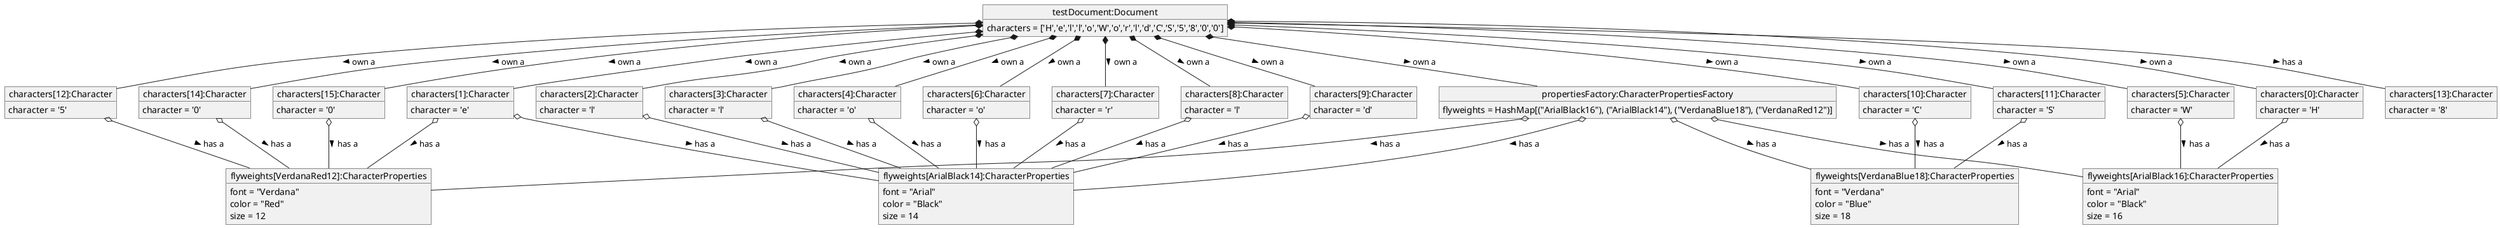@startuml
object "testDocument:Document" as doc {
  characters = ['H','e','l','l','o','W','o','r','l','d','C','S','5','8','0','0']
}

object "propertiesFactory:CharacterPropertiesFactory" as propertiesFactory {
  flyweights = HashMap[("ArialBlack16"), ("ArialBlack14"), ("VerdanaBlue18"), ("VerdanaRed12")]
}

object "flyweights[VerdanaRed12]:CharacterProperties" as VerdanaRedProperties {
  font = "Verdana"
  color = "Red"
  size = 12
}

object "flyweights[VerdanaBlue18]:CharacterProperties" as VerdanaBlueProperties {
  font = "Verdana"
  color = "Blue"
  size = 18
}

object "flyweights[ArialBlack14]:CharacterProperties" as ArialBlack14Properties {
  font = "Arial"
  color = "Black"
  size = 14
}

object "flyweights[ArialBlack16]:CharacterProperties" as ArialBlack16Properties {
  font = "Arial"
  color = "Black"
  size = 16
}

object "characters[0]:Character" as charH {
  character = 'H'
}

object "characters[1]:Character" as charE {
  character = 'e'
}

object "characters[2]:Character" as charL1 {
  character = 'l'
}

object "characters[3]:Character" as charL2 {
  character = 'l'
}

object "characters[4]:Character" as charO {
  character = 'o'
}

object "characters[5]:Character" as charW {
  character = 'W'
}

object "characters[6]:Character" as charO2 {
  character = 'o'
}

object "characters[7]:Character" as charR {
  character = 'r'
}

object "characters[8]:Character" as charL3 {
  character = 'l'
}

object "characters[9]:Character" as charD {
  character = 'd'
}

object "characters[10]:Character" as charC {
  character = 'C'
}

object "characters[11]:Character" as charS {
  character = 'S'
}

object "characters[12]:Character" as char5 {
  character = '5'
}

object "characters[13]:Character" as char8 {
  character = '8'
}

object "characters[14]:Character" as charZ1 {
  character = '0'
}

object "characters[15]:Character" as charZ2 {
  character = '0'
}

doc *-- charH : own a >
doc *-- charE : own a >
doc *-- charL1 : own a >
doc *-- charL2 : own a >
doc *-- charO : own a >
doc *-- charW : own a >
doc *-- charO2 : own a >
doc *-- charR : own a >
doc *-- charL3 : own a >
doc *-- charD : own a >
doc *-- charC : own a >
doc *-- charS : own a >
doc *-- char5 : own a >
doc *-- char8 : has a >
doc *-- charZ1 : own a >
doc *-- charZ2 : own a >
doc *-- propertiesFactory : own a >

propertiesFactory o-- VerdanaRedProperties : has a >
propertiesFactory o-- VerdanaBlueProperties : has a >
propertiesFactory o-- ArialBlack14Properties : has a >
propertiesFactory o-- ArialBlack16Properties : has a >

charH o-- ArialBlack16Properties : has a >
charE o-- ArialBlack14Properties : has a >
charL1 o-- ArialBlack14Properties : has a >
charL2 o-- ArialBlack14Properties : has a >
charO o-- ArialBlack14Properties : has a >
charW o-- ArialBlack16Properties : has a >
charO2 o-- ArialBlack14Properties : has a >
charR o-- ArialBlack14Properties : has a >
charL3 o-- ArialBlack14Properties : has a >
charD o-- ArialBlack14Properties : has a >
charC o-- VerdanaBlueProperties : has a >
charS o-- VerdanaBlueProperties : has a >
char5 o-- VerdanaRedProperties : has a >
charE o-- VerdanaRedProperties : has a >
charZ1 o-- VerdanaRedProperties : has a >
charZ2 o-- VerdanaRedProperties : has a >
@enduml
